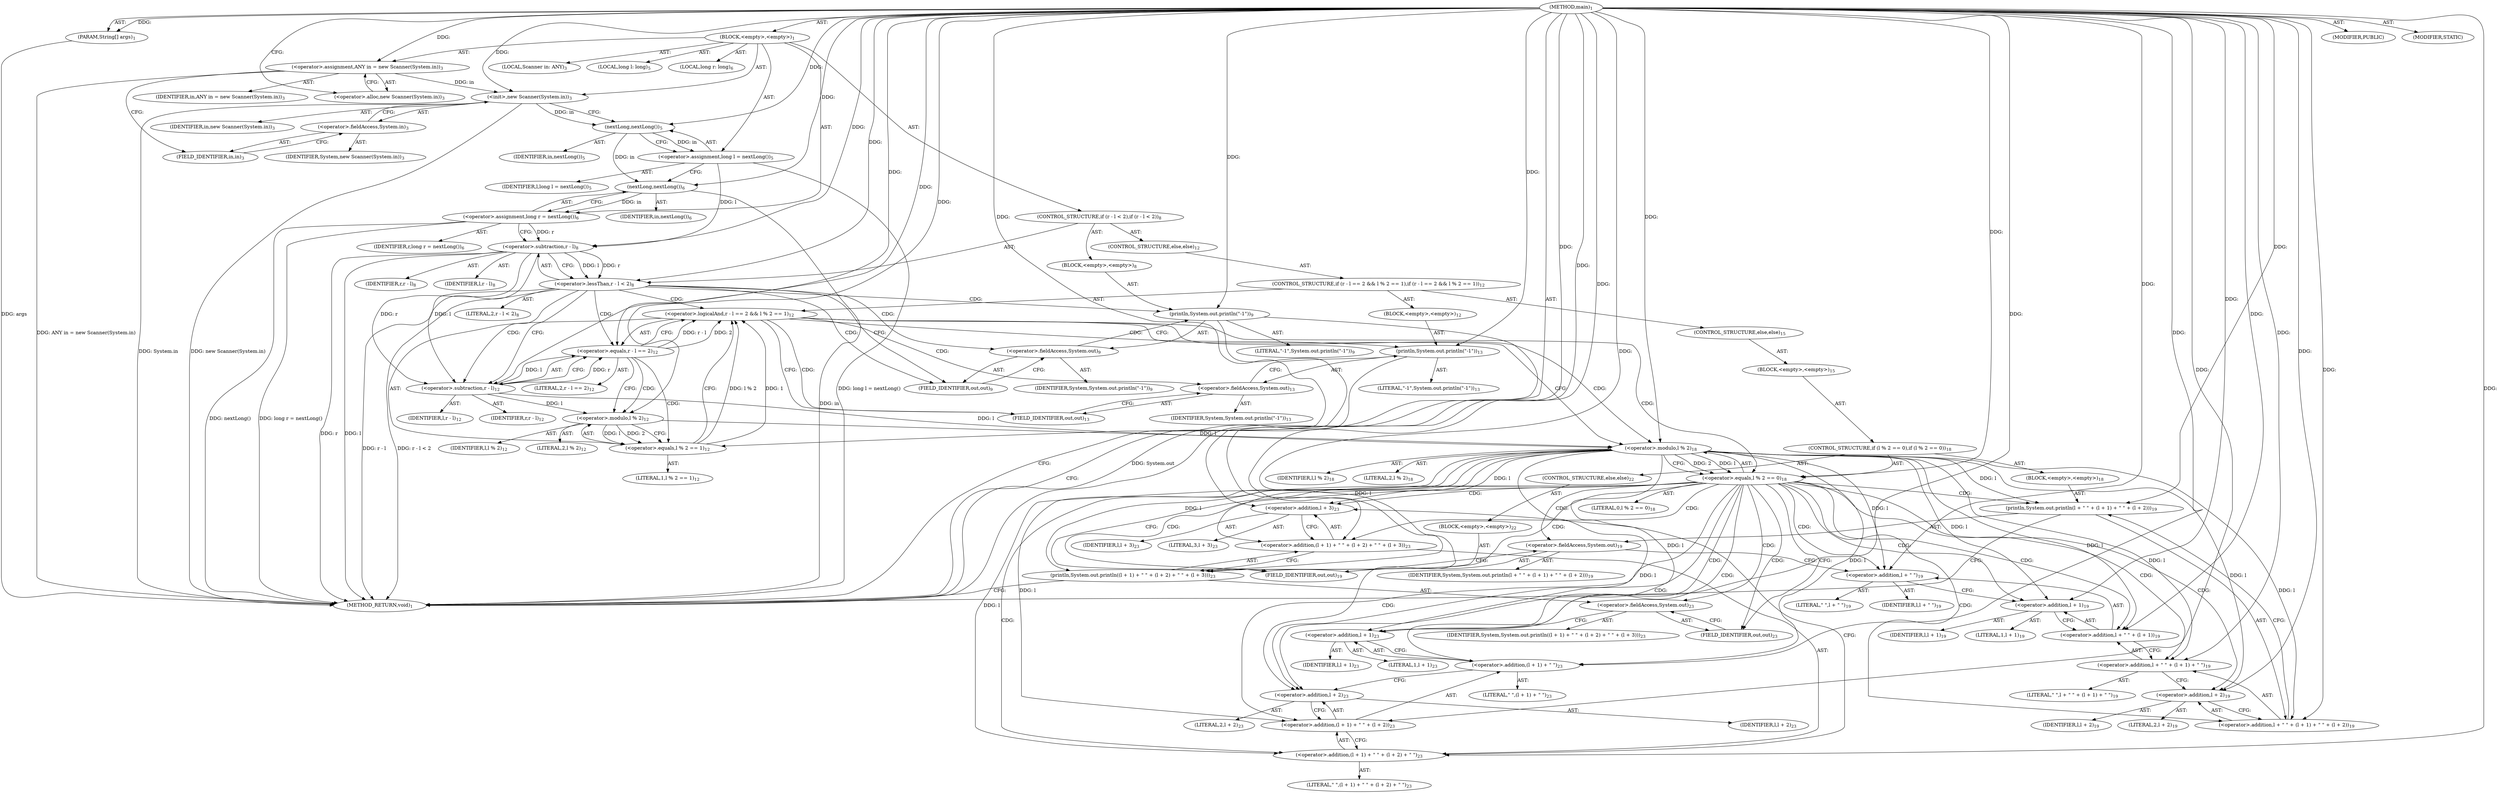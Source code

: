 digraph "main" {  
"19" [label = <(METHOD,main)<SUB>1</SUB>> ]
"20" [label = <(PARAM,String[] args)<SUB>1</SUB>> ]
"21" [label = <(BLOCK,&lt;empty&gt;,&lt;empty&gt;)<SUB>1</SUB>> ]
"4" [label = <(LOCAL,Scanner in: ANY)<SUB>3</SUB>> ]
"22" [label = <(&lt;operator&gt;.assignment,ANY in = new Scanner(System.in))<SUB>3</SUB>> ]
"23" [label = <(IDENTIFIER,in,ANY in = new Scanner(System.in))<SUB>3</SUB>> ]
"24" [label = <(&lt;operator&gt;.alloc,new Scanner(System.in))<SUB>3</SUB>> ]
"25" [label = <(&lt;init&gt;,new Scanner(System.in))<SUB>3</SUB>> ]
"3" [label = <(IDENTIFIER,in,new Scanner(System.in))<SUB>3</SUB>> ]
"26" [label = <(&lt;operator&gt;.fieldAccess,System.in)<SUB>3</SUB>> ]
"27" [label = <(IDENTIFIER,System,new Scanner(System.in))<SUB>3</SUB>> ]
"28" [label = <(FIELD_IDENTIFIER,in,in)<SUB>3</SUB>> ]
"29" [label = <(LOCAL,long l: long)<SUB>5</SUB>> ]
"30" [label = <(&lt;operator&gt;.assignment,long l = nextLong())<SUB>5</SUB>> ]
"31" [label = <(IDENTIFIER,l,long l = nextLong())<SUB>5</SUB>> ]
"32" [label = <(nextLong,nextLong())<SUB>5</SUB>> ]
"33" [label = <(IDENTIFIER,in,nextLong())<SUB>5</SUB>> ]
"34" [label = <(LOCAL,long r: long)<SUB>6</SUB>> ]
"35" [label = <(&lt;operator&gt;.assignment,long r = nextLong())<SUB>6</SUB>> ]
"36" [label = <(IDENTIFIER,r,long r = nextLong())<SUB>6</SUB>> ]
"37" [label = <(nextLong,nextLong())<SUB>6</SUB>> ]
"38" [label = <(IDENTIFIER,in,nextLong())<SUB>6</SUB>> ]
"39" [label = <(CONTROL_STRUCTURE,if (r - l &lt; 2),if (r - l &lt; 2))<SUB>8</SUB>> ]
"40" [label = <(&lt;operator&gt;.lessThan,r - l &lt; 2)<SUB>8</SUB>> ]
"41" [label = <(&lt;operator&gt;.subtraction,r - l)<SUB>8</SUB>> ]
"42" [label = <(IDENTIFIER,r,r - l)<SUB>8</SUB>> ]
"43" [label = <(IDENTIFIER,l,r - l)<SUB>8</SUB>> ]
"44" [label = <(LITERAL,2,r - l &lt; 2)<SUB>8</SUB>> ]
"45" [label = <(BLOCK,&lt;empty&gt;,&lt;empty&gt;)<SUB>8</SUB>> ]
"46" [label = <(println,System.out.println(&quot;-1&quot;))<SUB>9</SUB>> ]
"47" [label = <(&lt;operator&gt;.fieldAccess,System.out)<SUB>9</SUB>> ]
"48" [label = <(IDENTIFIER,System,System.out.println(&quot;-1&quot;))<SUB>9</SUB>> ]
"49" [label = <(FIELD_IDENTIFIER,out,out)<SUB>9</SUB>> ]
"50" [label = <(LITERAL,&quot;-1&quot;,System.out.println(&quot;-1&quot;))<SUB>9</SUB>> ]
"51" [label = <(CONTROL_STRUCTURE,else,else)<SUB>12</SUB>> ]
"52" [label = <(CONTROL_STRUCTURE,if (r - l == 2 &amp;&amp; l % 2 == 1),if (r - l == 2 &amp;&amp; l % 2 == 1))<SUB>12</SUB>> ]
"53" [label = <(&lt;operator&gt;.logicalAnd,r - l == 2 &amp;&amp; l % 2 == 1)<SUB>12</SUB>> ]
"54" [label = <(&lt;operator&gt;.equals,r - l == 2)<SUB>12</SUB>> ]
"55" [label = <(&lt;operator&gt;.subtraction,r - l)<SUB>12</SUB>> ]
"56" [label = <(IDENTIFIER,r,r - l)<SUB>12</SUB>> ]
"57" [label = <(IDENTIFIER,l,r - l)<SUB>12</SUB>> ]
"58" [label = <(LITERAL,2,r - l == 2)<SUB>12</SUB>> ]
"59" [label = <(&lt;operator&gt;.equals,l % 2 == 1)<SUB>12</SUB>> ]
"60" [label = <(&lt;operator&gt;.modulo,l % 2)<SUB>12</SUB>> ]
"61" [label = <(IDENTIFIER,l,l % 2)<SUB>12</SUB>> ]
"62" [label = <(LITERAL,2,l % 2)<SUB>12</SUB>> ]
"63" [label = <(LITERAL,1,l % 2 == 1)<SUB>12</SUB>> ]
"64" [label = <(BLOCK,&lt;empty&gt;,&lt;empty&gt;)<SUB>12</SUB>> ]
"65" [label = <(println,System.out.println(&quot;-1&quot;))<SUB>13</SUB>> ]
"66" [label = <(&lt;operator&gt;.fieldAccess,System.out)<SUB>13</SUB>> ]
"67" [label = <(IDENTIFIER,System,System.out.println(&quot;-1&quot;))<SUB>13</SUB>> ]
"68" [label = <(FIELD_IDENTIFIER,out,out)<SUB>13</SUB>> ]
"69" [label = <(LITERAL,&quot;-1&quot;,System.out.println(&quot;-1&quot;))<SUB>13</SUB>> ]
"70" [label = <(CONTROL_STRUCTURE,else,else)<SUB>15</SUB>> ]
"71" [label = <(BLOCK,&lt;empty&gt;,&lt;empty&gt;)<SUB>15</SUB>> ]
"72" [label = <(CONTROL_STRUCTURE,if (l % 2 == 0),if (l % 2 == 0))<SUB>18</SUB>> ]
"73" [label = <(&lt;operator&gt;.equals,l % 2 == 0)<SUB>18</SUB>> ]
"74" [label = <(&lt;operator&gt;.modulo,l % 2)<SUB>18</SUB>> ]
"75" [label = <(IDENTIFIER,l,l % 2)<SUB>18</SUB>> ]
"76" [label = <(LITERAL,2,l % 2)<SUB>18</SUB>> ]
"77" [label = <(LITERAL,0,l % 2 == 0)<SUB>18</SUB>> ]
"78" [label = <(BLOCK,&lt;empty&gt;,&lt;empty&gt;)<SUB>18</SUB>> ]
"79" [label = <(println,System.out.println(l + &quot; &quot; + (l + 1) + &quot; &quot; + (l + 2)))<SUB>19</SUB>> ]
"80" [label = <(&lt;operator&gt;.fieldAccess,System.out)<SUB>19</SUB>> ]
"81" [label = <(IDENTIFIER,System,System.out.println(l + &quot; &quot; + (l + 1) + &quot; &quot; + (l + 2)))<SUB>19</SUB>> ]
"82" [label = <(FIELD_IDENTIFIER,out,out)<SUB>19</SUB>> ]
"83" [label = <(&lt;operator&gt;.addition,l + &quot; &quot; + (l + 1) + &quot; &quot; + (l + 2))<SUB>19</SUB>> ]
"84" [label = <(&lt;operator&gt;.addition,l + &quot; &quot; + (l + 1) + &quot; &quot;)<SUB>19</SUB>> ]
"85" [label = <(&lt;operator&gt;.addition,l + &quot; &quot; + (l + 1))<SUB>19</SUB>> ]
"86" [label = <(&lt;operator&gt;.addition,l + &quot; &quot;)<SUB>19</SUB>> ]
"87" [label = <(IDENTIFIER,l,l + &quot; &quot;)<SUB>19</SUB>> ]
"88" [label = <(LITERAL,&quot; &quot;,l + &quot; &quot;)<SUB>19</SUB>> ]
"89" [label = <(&lt;operator&gt;.addition,l + 1)<SUB>19</SUB>> ]
"90" [label = <(IDENTIFIER,l,l + 1)<SUB>19</SUB>> ]
"91" [label = <(LITERAL,1,l + 1)<SUB>19</SUB>> ]
"92" [label = <(LITERAL,&quot; &quot;,l + &quot; &quot; + (l + 1) + &quot; &quot;)<SUB>19</SUB>> ]
"93" [label = <(&lt;operator&gt;.addition,l + 2)<SUB>19</SUB>> ]
"94" [label = <(IDENTIFIER,l,l + 2)<SUB>19</SUB>> ]
"95" [label = <(LITERAL,2,l + 2)<SUB>19</SUB>> ]
"96" [label = <(CONTROL_STRUCTURE,else,else)<SUB>22</SUB>> ]
"97" [label = <(BLOCK,&lt;empty&gt;,&lt;empty&gt;)<SUB>22</SUB>> ]
"98" [label = <(println,System.out.println((l + 1) + &quot; &quot; + (l + 2) + &quot; &quot; + (l + 3)))<SUB>23</SUB>> ]
"99" [label = <(&lt;operator&gt;.fieldAccess,System.out)<SUB>23</SUB>> ]
"100" [label = <(IDENTIFIER,System,System.out.println((l + 1) + &quot; &quot; + (l + 2) + &quot; &quot; + (l + 3)))<SUB>23</SUB>> ]
"101" [label = <(FIELD_IDENTIFIER,out,out)<SUB>23</SUB>> ]
"102" [label = <(&lt;operator&gt;.addition,(l + 1) + &quot; &quot; + (l + 2) + &quot; &quot; + (l + 3))<SUB>23</SUB>> ]
"103" [label = <(&lt;operator&gt;.addition,(l + 1) + &quot; &quot; + (l + 2) + &quot; &quot;)<SUB>23</SUB>> ]
"104" [label = <(&lt;operator&gt;.addition,(l + 1) + &quot; &quot; + (l + 2))<SUB>23</SUB>> ]
"105" [label = <(&lt;operator&gt;.addition,(l + 1) + &quot; &quot;)<SUB>23</SUB>> ]
"106" [label = <(&lt;operator&gt;.addition,l + 1)<SUB>23</SUB>> ]
"107" [label = <(IDENTIFIER,l,l + 1)<SUB>23</SUB>> ]
"108" [label = <(LITERAL,1,l + 1)<SUB>23</SUB>> ]
"109" [label = <(LITERAL,&quot; &quot;,(l + 1) + &quot; &quot;)<SUB>23</SUB>> ]
"110" [label = <(&lt;operator&gt;.addition,l + 2)<SUB>23</SUB>> ]
"111" [label = <(IDENTIFIER,l,l + 2)<SUB>23</SUB>> ]
"112" [label = <(LITERAL,2,l + 2)<SUB>23</SUB>> ]
"113" [label = <(LITERAL,&quot; &quot;,(l + 1) + &quot; &quot; + (l + 2) + &quot; &quot;)<SUB>23</SUB>> ]
"114" [label = <(&lt;operator&gt;.addition,l + 3)<SUB>23</SUB>> ]
"115" [label = <(IDENTIFIER,l,l + 3)<SUB>23</SUB>> ]
"116" [label = <(LITERAL,3,l + 3)<SUB>23</SUB>> ]
"117" [label = <(MODIFIER,PUBLIC)> ]
"118" [label = <(MODIFIER,STATIC)> ]
"119" [label = <(METHOD_RETURN,void)<SUB>1</SUB>> ]
  "19" -> "20"  [ label = "AST: "] 
  "19" -> "21"  [ label = "AST: "] 
  "19" -> "117"  [ label = "AST: "] 
  "19" -> "118"  [ label = "AST: "] 
  "19" -> "119"  [ label = "AST: "] 
  "21" -> "4"  [ label = "AST: "] 
  "21" -> "22"  [ label = "AST: "] 
  "21" -> "25"  [ label = "AST: "] 
  "21" -> "29"  [ label = "AST: "] 
  "21" -> "30"  [ label = "AST: "] 
  "21" -> "34"  [ label = "AST: "] 
  "21" -> "35"  [ label = "AST: "] 
  "21" -> "39"  [ label = "AST: "] 
  "22" -> "23"  [ label = "AST: "] 
  "22" -> "24"  [ label = "AST: "] 
  "25" -> "3"  [ label = "AST: "] 
  "25" -> "26"  [ label = "AST: "] 
  "26" -> "27"  [ label = "AST: "] 
  "26" -> "28"  [ label = "AST: "] 
  "30" -> "31"  [ label = "AST: "] 
  "30" -> "32"  [ label = "AST: "] 
  "32" -> "33"  [ label = "AST: "] 
  "35" -> "36"  [ label = "AST: "] 
  "35" -> "37"  [ label = "AST: "] 
  "37" -> "38"  [ label = "AST: "] 
  "39" -> "40"  [ label = "AST: "] 
  "39" -> "45"  [ label = "AST: "] 
  "39" -> "51"  [ label = "AST: "] 
  "40" -> "41"  [ label = "AST: "] 
  "40" -> "44"  [ label = "AST: "] 
  "41" -> "42"  [ label = "AST: "] 
  "41" -> "43"  [ label = "AST: "] 
  "45" -> "46"  [ label = "AST: "] 
  "46" -> "47"  [ label = "AST: "] 
  "46" -> "50"  [ label = "AST: "] 
  "47" -> "48"  [ label = "AST: "] 
  "47" -> "49"  [ label = "AST: "] 
  "51" -> "52"  [ label = "AST: "] 
  "52" -> "53"  [ label = "AST: "] 
  "52" -> "64"  [ label = "AST: "] 
  "52" -> "70"  [ label = "AST: "] 
  "53" -> "54"  [ label = "AST: "] 
  "53" -> "59"  [ label = "AST: "] 
  "54" -> "55"  [ label = "AST: "] 
  "54" -> "58"  [ label = "AST: "] 
  "55" -> "56"  [ label = "AST: "] 
  "55" -> "57"  [ label = "AST: "] 
  "59" -> "60"  [ label = "AST: "] 
  "59" -> "63"  [ label = "AST: "] 
  "60" -> "61"  [ label = "AST: "] 
  "60" -> "62"  [ label = "AST: "] 
  "64" -> "65"  [ label = "AST: "] 
  "65" -> "66"  [ label = "AST: "] 
  "65" -> "69"  [ label = "AST: "] 
  "66" -> "67"  [ label = "AST: "] 
  "66" -> "68"  [ label = "AST: "] 
  "70" -> "71"  [ label = "AST: "] 
  "71" -> "72"  [ label = "AST: "] 
  "72" -> "73"  [ label = "AST: "] 
  "72" -> "78"  [ label = "AST: "] 
  "72" -> "96"  [ label = "AST: "] 
  "73" -> "74"  [ label = "AST: "] 
  "73" -> "77"  [ label = "AST: "] 
  "74" -> "75"  [ label = "AST: "] 
  "74" -> "76"  [ label = "AST: "] 
  "78" -> "79"  [ label = "AST: "] 
  "79" -> "80"  [ label = "AST: "] 
  "79" -> "83"  [ label = "AST: "] 
  "80" -> "81"  [ label = "AST: "] 
  "80" -> "82"  [ label = "AST: "] 
  "83" -> "84"  [ label = "AST: "] 
  "83" -> "93"  [ label = "AST: "] 
  "84" -> "85"  [ label = "AST: "] 
  "84" -> "92"  [ label = "AST: "] 
  "85" -> "86"  [ label = "AST: "] 
  "85" -> "89"  [ label = "AST: "] 
  "86" -> "87"  [ label = "AST: "] 
  "86" -> "88"  [ label = "AST: "] 
  "89" -> "90"  [ label = "AST: "] 
  "89" -> "91"  [ label = "AST: "] 
  "93" -> "94"  [ label = "AST: "] 
  "93" -> "95"  [ label = "AST: "] 
  "96" -> "97"  [ label = "AST: "] 
  "97" -> "98"  [ label = "AST: "] 
  "98" -> "99"  [ label = "AST: "] 
  "98" -> "102"  [ label = "AST: "] 
  "99" -> "100"  [ label = "AST: "] 
  "99" -> "101"  [ label = "AST: "] 
  "102" -> "103"  [ label = "AST: "] 
  "102" -> "114"  [ label = "AST: "] 
  "103" -> "104"  [ label = "AST: "] 
  "103" -> "113"  [ label = "AST: "] 
  "104" -> "105"  [ label = "AST: "] 
  "104" -> "110"  [ label = "AST: "] 
  "105" -> "106"  [ label = "AST: "] 
  "105" -> "109"  [ label = "AST: "] 
  "106" -> "107"  [ label = "AST: "] 
  "106" -> "108"  [ label = "AST: "] 
  "110" -> "111"  [ label = "AST: "] 
  "110" -> "112"  [ label = "AST: "] 
  "114" -> "115"  [ label = "AST: "] 
  "114" -> "116"  [ label = "AST: "] 
  "22" -> "28"  [ label = "CFG: "] 
  "25" -> "32"  [ label = "CFG: "] 
  "30" -> "37"  [ label = "CFG: "] 
  "35" -> "41"  [ label = "CFG: "] 
  "24" -> "22"  [ label = "CFG: "] 
  "26" -> "25"  [ label = "CFG: "] 
  "32" -> "30"  [ label = "CFG: "] 
  "37" -> "35"  [ label = "CFG: "] 
  "40" -> "49"  [ label = "CFG: "] 
  "40" -> "55"  [ label = "CFG: "] 
  "28" -> "26"  [ label = "CFG: "] 
  "41" -> "40"  [ label = "CFG: "] 
  "46" -> "119"  [ label = "CFG: "] 
  "47" -> "46"  [ label = "CFG: "] 
  "53" -> "68"  [ label = "CFG: "] 
  "53" -> "74"  [ label = "CFG: "] 
  "49" -> "47"  [ label = "CFG: "] 
  "54" -> "53"  [ label = "CFG: "] 
  "54" -> "60"  [ label = "CFG: "] 
  "59" -> "53"  [ label = "CFG: "] 
  "65" -> "119"  [ label = "CFG: "] 
  "55" -> "54"  [ label = "CFG: "] 
  "60" -> "59"  [ label = "CFG: "] 
  "66" -> "65"  [ label = "CFG: "] 
  "68" -> "66"  [ label = "CFG: "] 
  "73" -> "82"  [ label = "CFG: "] 
  "73" -> "101"  [ label = "CFG: "] 
  "74" -> "73"  [ label = "CFG: "] 
  "79" -> "119"  [ label = "CFG: "] 
  "80" -> "86"  [ label = "CFG: "] 
  "83" -> "79"  [ label = "CFG: "] 
  "98" -> "119"  [ label = "CFG: "] 
  "82" -> "80"  [ label = "CFG: "] 
  "84" -> "93"  [ label = "CFG: "] 
  "93" -> "83"  [ label = "CFG: "] 
  "99" -> "106"  [ label = "CFG: "] 
  "102" -> "98"  [ label = "CFG: "] 
  "85" -> "84"  [ label = "CFG: "] 
  "101" -> "99"  [ label = "CFG: "] 
  "103" -> "114"  [ label = "CFG: "] 
  "114" -> "102"  [ label = "CFG: "] 
  "86" -> "89"  [ label = "CFG: "] 
  "89" -> "85"  [ label = "CFG: "] 
  "104" -> "103"  [ label = "CFG: "] 
  "105" -> "110"  [ label = "CFG: "] 
  "110" -> "104"  [ label = "CFG: "] 
  "106" -> "105"  [ label = "CFG: "] 
  "19" -> "24"  [ label = "CFG: "] 
  "20" -> "119"  [ label = "DDG: args"] 
  "22" -> "119"  [ label = "DDG: ANY in = new Scanner(System.in)"] 
  "25" -> "119"  [ label = "DDG: System.in"] 
  "25" -> "119"  [ label = "DDG: new Scanner(System.in)"] 
  "30" -> "119"  [ label = "DDG: long l = nextLong()"] 
  "37" -> "119"  [ label = "DDG: in"] 
  "35" -> "119"  [ label = "DDG: nextLong()"] 
  "35" -> "119"  [ label = "DDG: long r = nextLong()"] 
  "41" -> "119"  [ label = "DDG: r"] 
  "41" -> "119"  [ label = "DDG: l"] 
  "40" -> "119"  [ label = "DDG: r - l"] 
  "40" -> "119"  [ label = "DDG: r - l &lt; 2"] 
  "46" -> "119"  [ label = "DDG: System.out"] 
  "19" -> "20"  [ label = "DDG: "] 
  "19" -> "22"  [ label = "DDG: "] 
  "32" -> "30"  [ label = "DDG: in"] 
  "37" -> "35"  [ label = "DDG: in"] 
  "22" -> "25"  [ label = "DDG: in"] 
  "19" -> "25"  [ label = "DDG: "] 
  "25" -> "32"  [ label = "DDG: in"] 
  "19" -> "32"  [ label = "DDG: "] 
  "32" -> "37"  [ label = "DDG: in"] 
  "19" -> "37"  [ label = "DDG: "] 
  "41" -> "40"  [ label = "DDG: r"] 
  "41" -> "40"  [ label = "DDG: l"] 
  "19" -> "40"  [ label = "DDG: "] 
  "35" -> "41"  [ label = "DDG: r"] 
  "19" -> "41"  [ label = "DDG: "] 
  "30" -> "41"  [ label = "DDG: l"] 
  "19" -> "46"  [ label = "DDG: "] 
  "54" -> "53"  [ label = "DDG: r - l"] 
  "54" -> "53"  [ label = "DDG: 2"] 
  "59" -> "53"  [ label = "DDG: l % 2"] 
  "59" -> "53"  [ label = "DDG: 1"] 
  "55" -> "54"  [ label = "DDG: r"] 
  "55" -> "54"  [ label = "DDG: l"] 
  "19" -> "54"  [ label = "DDG: "] 
  "60" -> "59"  [ label = "DDG: l"] 
  "60" -> "59"  [ label = "DDG: 2"] 
  "19" -> "59"  [ label = "DDG: "] 
  "19" -> "65"  [ label = "DDG: "] 
  "41" -> "55"  [ label = "DDG: r"] 
  "19" -> "55"  [ label = "DDG: "] 
  "41" -> "55"  [ label = "DDG: l"] 
  "55" -> "60"  [ label = "DDG: l"] 
  "19" -> "60"  [ label = "DDG: "] 
  "74" -> "73"  [ label = "DDG: l"] 
  "74" -> "73"  [ label = "DDG: 2"] 
  "19" -> "73"  [ label = "DDG: "] 
  "55" -> "74"  [ label = "DDG: l"] 
  "60" -> "74"  [ label = "DDG: l"] 
  "19" -> "74"  [ label = "DDG: "] 
  "74" -> "79"  [ label = "DDG: l"] 
  "19" -> "79"  [ label = "DDG: "] 
  "74" -> "83"  [ label = "DDG: l"] 
  "19" -> "83"  [ label = "DDG: "] 
  "74" -> "98"  [ label = "DDG: l"] 
  "19" -> "98"  [ label = "DDG: "] 
  "74" -> "84"  [ label = "DDG: l"] 
  "19" -> "84"  [ label = "DDG: "] 
  "19" -> "93"  [ label = "DDG: "] 
  "74" -> "93"  [ label = "DDG: l"] 
  "74" -> "102"  [ label = "DDG: l"] 
  "19" -> "102"  [ label = "DDG: "] 
  "74" -> "85"  [ label = "DDG: l"] 
  "19" -> "85"  [ label = "DDG: "] 
  "74" -> "103"  [ label = "DDG: l"] 
  "19" -> "103"  [ label = "DDG: "] 
  "19" -> "114"  [ label = "DDG: "] 
  "74" -> "114"  [ label = "DDG: l"] 
  "74" -> "86"  [ label = "DDG: l"] 
  "19" -> "86"  [ label = "DDG: "] 
  "19" -> "89"  [ label = "DDG: "] 
  "74" -> "89"  [ label = "DDG: l"] 
  "74" -> "104"  [ label = "DDG: l"] 
  "19" -> "104"  [ label = "DDG: "] 
  "74" -> "105"  [ label = "DDG: l"] 
  "19" -> "105"  [ label = "DDG: "] 
  "19" -> "110"  [ label = "DDG: "] 
  "74" -> "110"  [ label = "DDG: l"] 
  "74" -> "106"  [ label = "DDG: l"] 
  "19" -> "106"  [ label = "DDG: "] 
  "40" -> "47"  [ label = "CDG: "] 
  "40" -> "49"  [ label = "CDG: "] 
  "40" -> "46"  [ label = "CDG: "] 
  "40" -> "54"  [ label = "CDG: "] 
  "40" -> "53"  [ label = "CDG: "] 
  "40" -> "55"  [ label = "CDG: "] 
  "53" -> "68"  [ label = "CDG: "] 
  "53" -> "73"  [ label = "CDG: "] 
  "53" -> "66"  [ label = "CDG: "] 
  "53" -> "74"  [ label = "CDG: "] 
  "53" -> "65"  [ label = "CDG: "] 
  "54" -> "60"  [ label = "CDG: "] 
  "54" -> "59"  [ label = "CDG: "] 
  "73" -> "89"  [ label = "CDG: "] 
  "73" -> "98"  [ label = "CDG: "] 
  "73" -> "99"  [ label = "CDG: "] 
  "73" -> "84"  [ label = "CDG: "] 
  "73" -> "102"  [ label = "CDG: "] 
  "73" -> "114"  [ label = "CDG: "] 
  "73" -> "85"  [ label = "CDG: "] 
  "73" -> "103"  [ label = "CDG: "] 
  "73" -> "104"  [ label = "CDG: "] 
  "73" -> "106"  [ label = "CDG: "] 
  "73" -> "82"  [ label = "CDG: "] 
  "73" -> "93"  [ label = "CDG: "] 
  "73" -> "101"  [ label = "CDG: "] 
  "73" -> "79"  [ label = "CDG: "] 
  "73" -> "80"  [ label = "CDG: "] 
  "73" -> "83"  [ label = "CDG: "] 
  "73" -> "105"  [ label = "CDG: "] 
  "73" -> "110"  [ label = "CDG: "] 
  "73" -> "86"  [ label = "CDG: "] 
}
